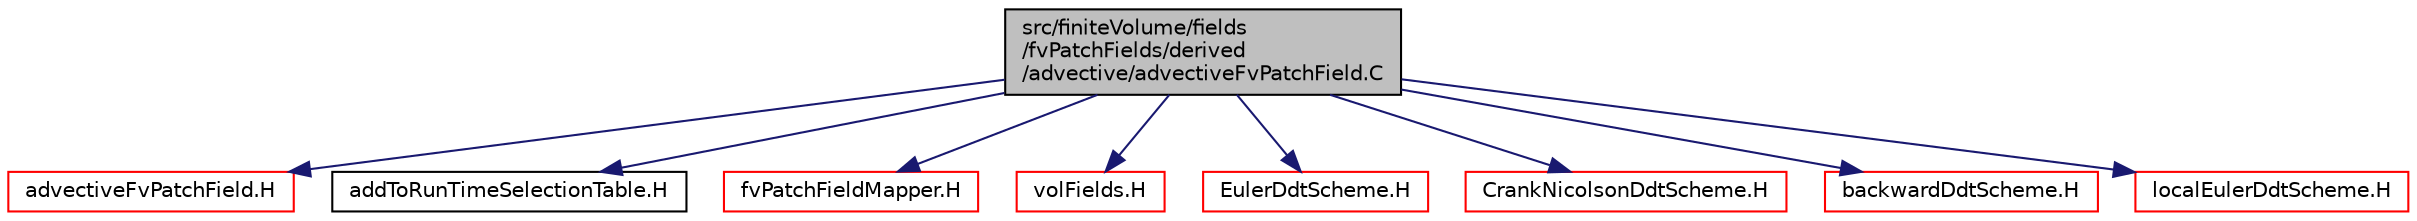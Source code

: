 digraph "src/finiteVolume/fields/fvPatchFields/derived/advective/advectiveFvPatchField.C"
{
  bgcolor="transparent";
  edge [fontname="Helvetica",fontsize="10",labelfontname="Helvetica",labelfontsize="10"];
  node [fontname="Helvetica",fontsize="10",shape=record];
  Node1 [label="src/finiteVolume/fields\l/fvPatchFields/derived\l/advective/advectiveFvPatchField.C",height=0.2,width=0.4,color="black", fillcolor="grey75", style="filled", fontcolor="black"];
  Node1 -> Node2 [color="midnightblue",fontsize="10",style="solid",fontname="Helvetica"];
  Node2 [label="advectiveFvPatchField.H",height=0.2,width=0.4,color="red",URL="$a05399.html"];
  Node1 -> Node3 [color="midnightblue",fontsize="10",style="solid",fontname="Helvetica"];
  Node3 [label="addToRunTimeSelectionTable.H",height=0.2,width=0.4,color="black",URL="$a07966.html",tooltip="Macros for easy insertion into run-time selection tables. "];
  Node1 -> Node4 [color="midnightblue",fontsize="10",style="solid",fontname="Helvetica"];
  Node4 [label="fvPatchFieldMapper.H",height=0.2,width=0.4,color="red",URL="$a05640.html"];
  Node1 -> Node5 [color="midnightblue",fontsize="10",style="solid",fontname="Helvetica"];
  Node5 [label="volFields.H",height=0.2,width=0.4,color="red",URL="$a05734.html"];
  Node1 -> Node6 [color="midnightblue",fontsize="10",style="solid",fontname="Helvetica"];
  Node6 [label="EulerDdtScheme.H",height=0.2,width=0.4,color="red",URL="$a05774.html"];
  Node1 -> Node7 [color="midnightblue",fontsize="10",style="solid",fontname="Helvetica"];
  Node7 [label="CrankNicolsonDdtScheme.H",height=0.2,width=0.4,color="red",URL="$a05768.html"];
  Node1 -> Node8 [color="midnightblue",fontsize="10",style="solid",fontname="Helvetica"];
  Node8 [label="backwardDdtScheme.H",height=0.2,width=0.4,color="red",URL="$a05759.html"];
  Node1 -> Node9 [color="midnightblue",fontsize="10",style="solid",fontname="Helvetica"];
  Node9 [label="localEulerDdtScheme.H",height=0.2,width=0.4,color="red",URL="$a05778.html"];
}
